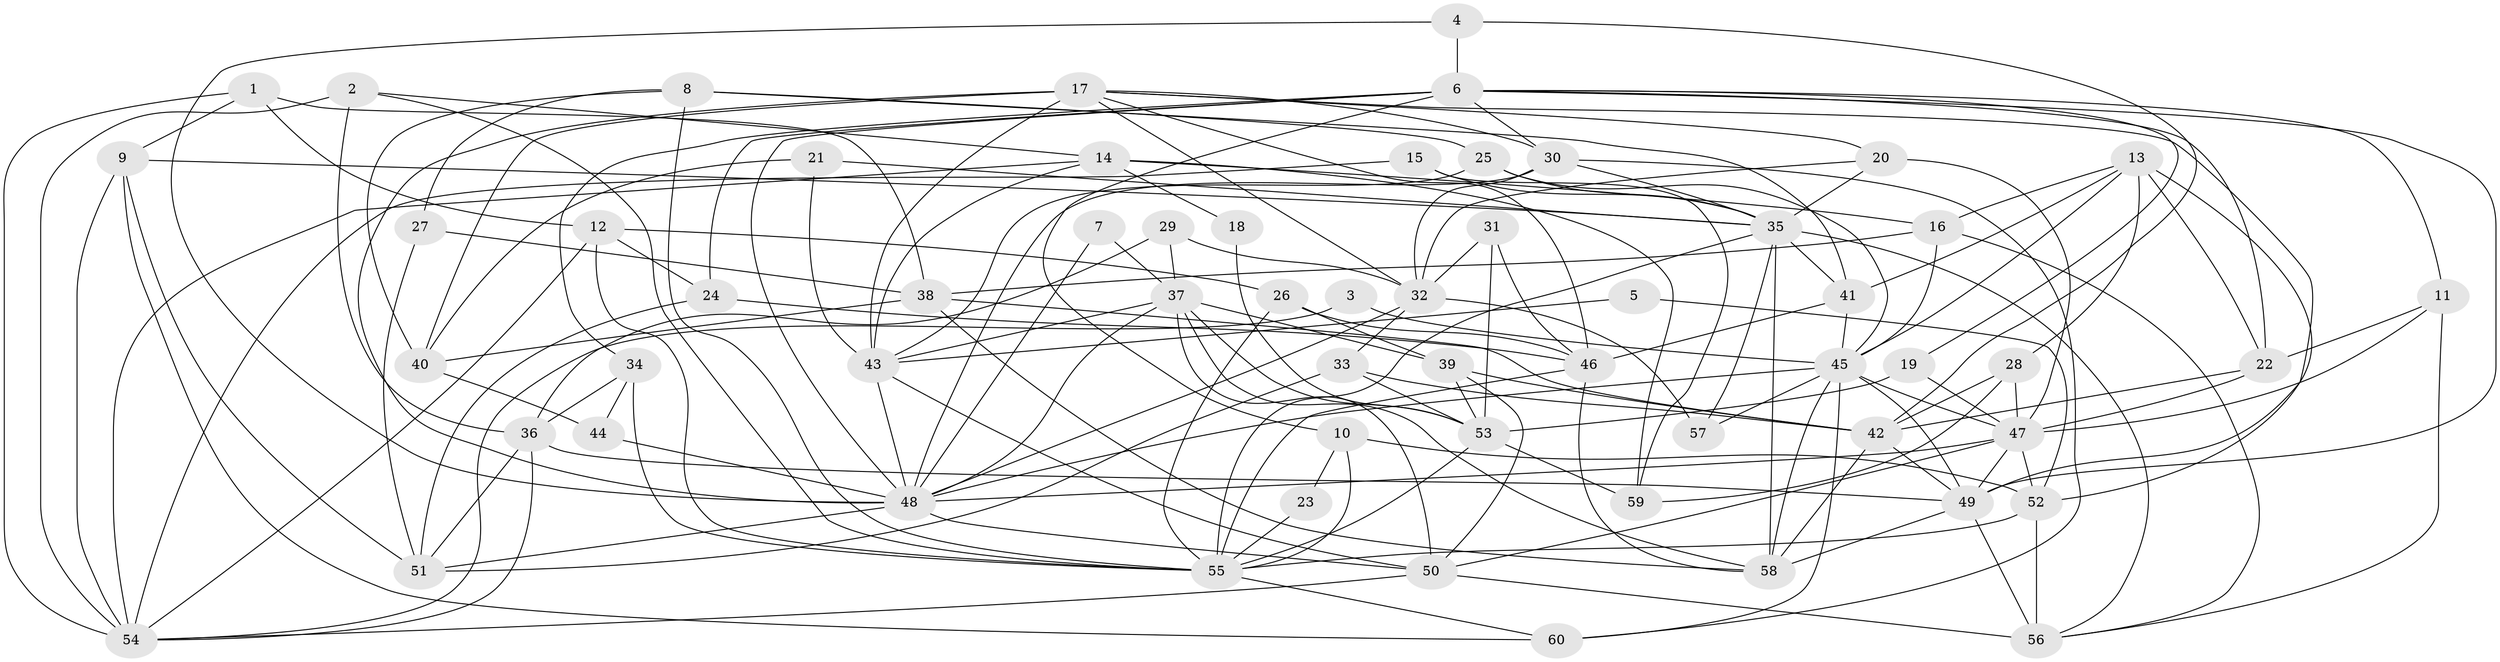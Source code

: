 // original degree distribution, {6: 0.08333333333333333, 2: 0.175, 5: 0.15833333333333333, 8: 0.016666666666666666, 3: 0.26666666666666666, 4: 0.225, 7: 0.075}
// Generated by graph-tools (version 1.1) at 2025/50/03/09/25 03:50:13]
// undirected, 60 vertices, 165 edges
graph export_dot {
graph [start="1"]
  node [color=gray90,style=filled];
  1;
  2;
  3;
  4;
  5;
  6;
  7;
  8;
  9;
  10;
  11;
  12;
  13;
  14;
  15;
  16;
  17;
  18;
  19;
  20;
  21;
  22;
  23;
  24;
  25;
  26;
  27;
  28;
  29;
  30;
  31;
  32;
  33;
  34;
  35;
  36;
  37;
  38;
  39;
  40;
  41;
  42;
  43;
  44;
  45;
  46;
  47;
  48;
  49;
  50;
  51;
  52;
  53;
  54;
  55;
  56;
  57;
  58;
  59;
  60;
  1 -- 9 [weight=1.0];
  1 -- 12 [weight=1.0];
  1 -- 38 [weight=1.0];
  1 -- 54 [weight=1.0];
  2 -- 14 [weight=1.0];
  2 -- 36 [weight=1.0];
  2 -- 54 [weight=1.0];
  2 -- 55 [weight=1.0];
  3 -- 45 [weight=1.0];
  3 -- 54 [weight=1.0];
  4 -- 6 [weight=1.0];
  4 -- 42 [weight=1.0];
  4 -- 48 [weight=1.0];
  5 -- 43 [weight=1.0];
  5 -- 52 [weight=1.0];
  6 -- 10 [weight=1.0];
  6 -- 11 [weight=1.0];
  6 -- 19 [weight=1.0];
  6 -- 22 [weight=1.0];
  6 -- 24 [weight=1.0];
  6 -- 30 [weight=1.0];
  6 -- 34 [weight=1.0];
  6 -- 48 [weight=2.0];
  6 -- 49 [weight=1.0];
  7 -- 37 [weight=1.0];
  7 -- 48 [weight=1.0];
  8 -- 25 [weight=1.0];
  8 -- 27 [weight=1.0];
  8 -- 40 [weight=1.0];
  8 -- 41 [weight=1.0];
  8 -- 55 [weight=1.0];
  9 -- 35 [weight=1.0];
  9 -- 51 [weight=1.0];
  9 -- 54 [weight=2.0];
  9 -- 60 [weight=1.0];
  10 -- 23 [weight=1.0];
  10 -- 52 [weight=1.0];
  10 -- 55 [weight=1.0];
  11 -- 22 [weight=1.0];
  11 -- 47 [weight=1.0];
  11 -- 56 [weight=1.0];
  12 -- 24 [weight=1.0];
  12 -- 26 [weight=1.0];
  12 -- 54 [weight=1.0];
  12 -- 55 [weight=1.0];
  13 -- 16 [weight=1.0];
  13 -- 22 [weight=1.0];
  13 -- 28 [weight=1.0];
  13 -- 41 [weight=1.0];
  13 -- 45 [weight=1.0];
  13 -- 52 [weight=1.0];
  14 -- 16 [weight=1.0];
  14 -- 18 [weight=1.0];
  14 -- 43 [weight=1.0];
  14 -- 54 [weight=1.0];
  14 -- 59 [weight=1.0];
  15 -- 35 [weight=1.0];
  15 -- 54 [weight=1.0];
  15 -- 59 [weight=1.0];
  16 -- 38 [weight=2.0];
  16 -- 45 [weight=1.0];
  16 -- 56 [weight=1.0];
  17 -- 20 [weight=1.0];
  17 -- 30 [weight=1.0];
  17 -- 32 [weight=1.0];
  17 -- 40 [weight=3.0];
  17 -- 43 [weight=1.0];
  17 -- 46 [weight=1.0];
  17 -- 48 [weight=1.0];
  17 -- 49 [weight=1.0];
  18 -- 53 [weight=1.0];
  19 -- 47 [weight=1.0];
  19 -- 53 [weight=1.0];
  20 -- 32 [weight=1.0];
  20 -- 35 [weight=1.0];
  20 -- 47 [weight=1.0];
  21 -- 35 [weight=1.0];
  21 -- 40 [weight=1.0];
  21 -- 43 [weight=1.0];
  22 -- 42 [weight=1.0];
  22 -- 47 [weight=1.0];
  23 -- 55 [weight=1.0];
  24 -- 46 [weight=1.0];
  24 -- 51 [weight=1.0];
  25 -- 35 [weight=1.0];
  25 -- 43 [weight=1.0];
  25 -- 45 [weight=1.0];
  26 -- 39 [weight=1.0];
  26 -- 46 [weight=1.0];
  26 -- 55 [weight=1.0];
  27 -- 38 [weight=1.0];
  27 -- 51 [weight=1.0];
  28 -- 42 [weight=1.0];
  28 -- 47 [weight=2.0];
  28 -- 59 [weight=1.0];
  29 -- 32 [weight=1.0];
  29 -- 36 [weight=1.0];
  29 -- 37 [weight=1.0];
  30 -- 32 [weight=1.0];
  30 -- 35 [weight=1.0];
  30 -- 48 [weight=1.0];
  30 -- 60 [weight=1.0];
  31 -- 32 [weight=1.0];
  31 -- 46 [weight=1.0];
  31 -- 53 [weight=1.0];
  32 -- 33 [weight=1.0];
  32 -- 48 [weight=1.0];
  32 -- 57 [weight=1.0];
  33 -- 42 [weight=1.0];
  33 -- 51 [weight=1.0];
  33 -- 53 [weight=1.0];
  34 -- 36 [weight=1.0];
  34 -- 44 [weight=1.0];
  34 -- 55 [weight=1.0];
  35 -- 41 [weight=1.0];
  35 -- 55 [weight=1.0];
  35 -- 56 [weight=1.0];
  35 -- 57 [weight=1.0];
  35 -- 58 [weight=1.0];
  36 -- 49 [weight=1.0];
  36 -- 51 [weight=1.0];
  36 -- 54 [weight=1.0];
  37 -- 39 [weight=1.0];
  37 -- 43 [weight=1.0];
  37 -- 48 [weight=2.0];
  37 -- 50 [weight=1.0];
  37 -- 53 [weight=1.0];
  37 -- 58 [weight=1.0];
  38 -- 40 [weight=1.0];
  38 -- 42 [weight=1.0];
  38 -- 58 [weight=1.0];
  39 -- 42 [weight=1.0];
  39 -- 50 [weight=1.0];
  39 -- 53 [weight=1.0];
  40 -- 44 [weight=1.0];
  41 -- 45 [weight=1.0];
  41 -- 46 [weight=1.0];
  42 -- 49 [weight=1.0];
  42 -- 58 [weight=1.0];
  43 -- 48 [weight=1.0];
  43 -- 50 [weight=1.0];
  44 -- 48 [weight=1.0];
  45 -- 47 [weight=1.0];
  45 -- 48 [weight=1.0];
  45 -- 49 [weight=1.0];
  45 -- 57 [weight=1.0];
  45 -- 58 [weight=2.0];
  45 -- 60 [weight=1.0];
  46 -- 55 [weight=1.0];
  46 -- 58 [weight=1.0];
  47 -- 48 [weight=1.0];
  47 -- 49 [weight=1.0];
  47 -- 50 [weight=1.0];
  47 -- 52 [weight=1.0];
  48 -- 50 [weight=1.0];
  48 -- 51 [weight=1.0];
  49 -- 56 [weight=2.0];
  49 -- 58 [weight=1.0];
  50 -- 54 [weight=1.0];
  50 -- 56 [weight=1.0];
  52 -- 55 [weight=1.0];
  52 -- 56 [weight=1.0];
  53 -- 55 [weight=1.0];
  53 -- 59 [weight=1.0];
  55 -- 60 [weight=1.0];
}
